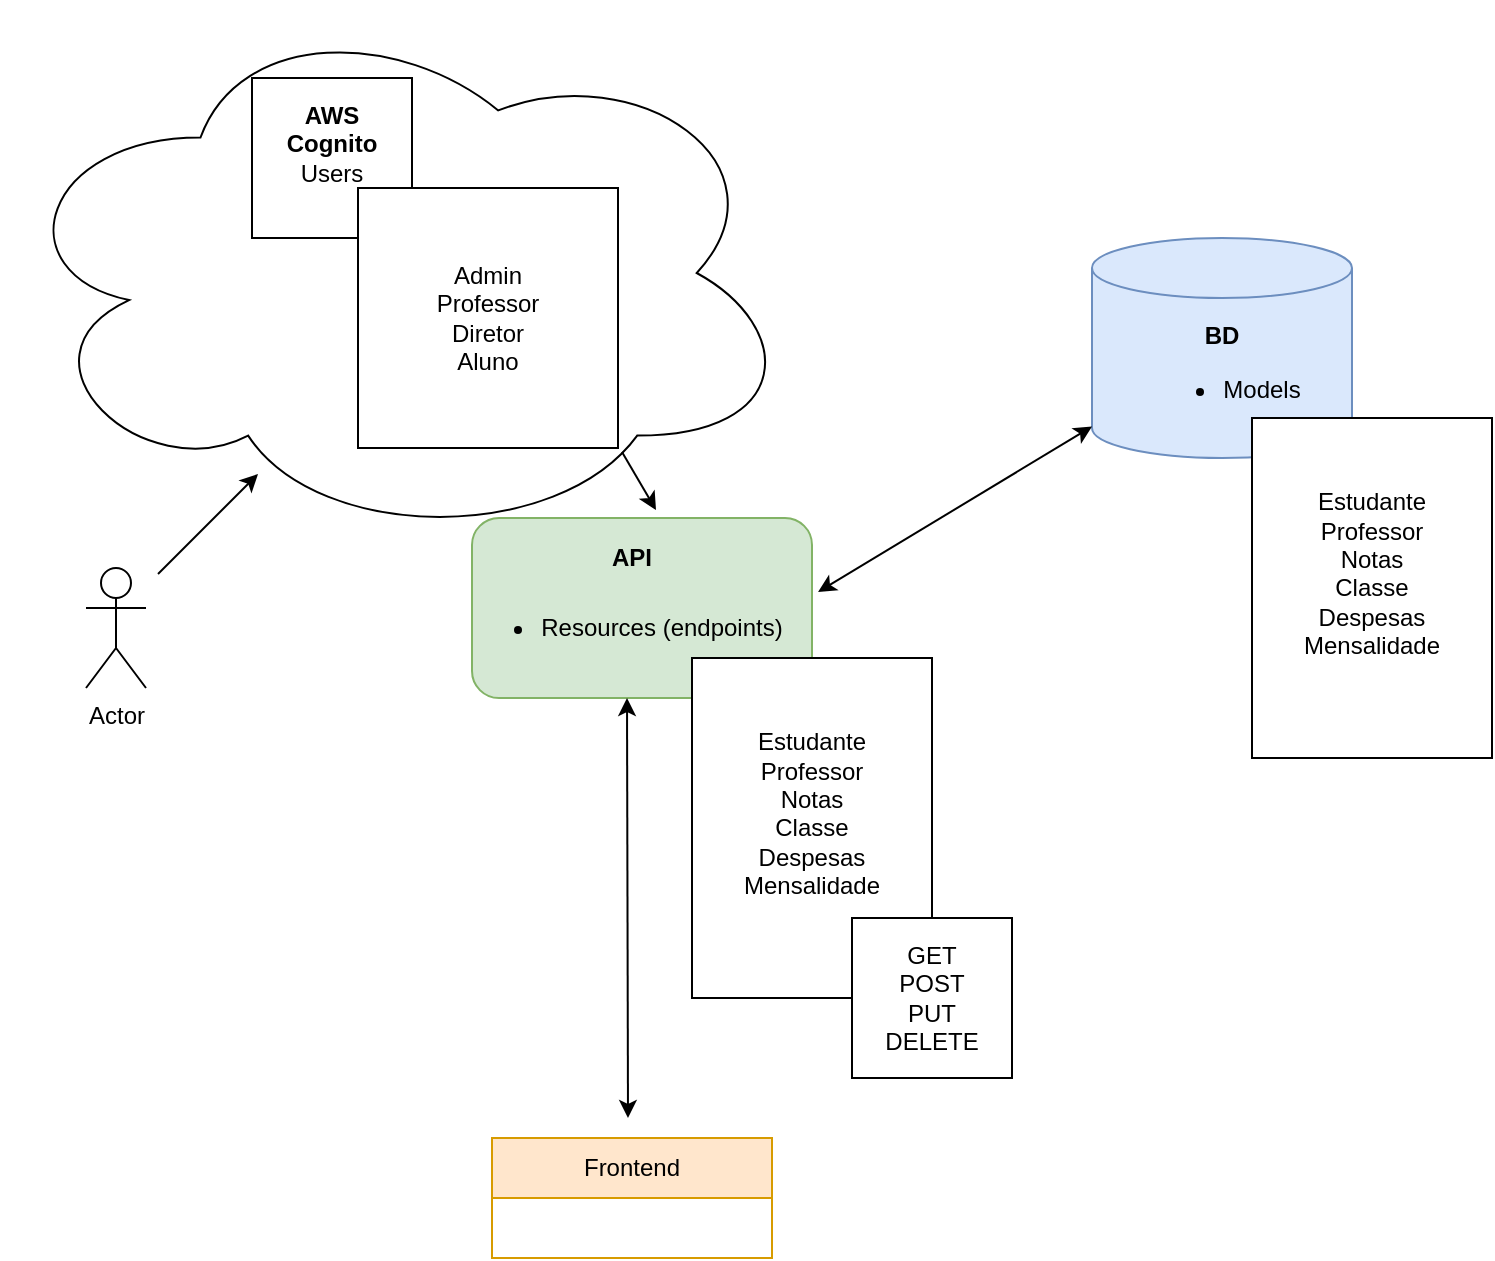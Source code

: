 <mxfile version="27.1.6" pages="3">
  <diagram name="Arquitetura" id="JeoCaA9r-80h3PxNQSR9">
    <mxGraphModel dx="2276" dy="743" grid="0" gridSize="10" guides="1" tooltips="1" connect="1" arrows="1" fold="1" page="1" pageScale="1" pageWidth="850" pageHeight="1100" math="0" shadow="0">
      <root>
        <mxCell id="0" />
        <mxCell id="1" parent="0" />
        <mxCell id="yAPPyot4FVgLAs6YF_So-1" value="" style="ellipse;shape=cloud;whiteSpace=wrap;html=1;" vertex="1" parent="1">
          <mxGeometry x="-25" y="2" width="397" height="271" as="geometry" />
        </mxCell>
        <mxCell id="15ZaVF8WQiYhcf3nM35N-5" value="" style="rounded=1;whiteSpace=wrap;html=1;fillColor=#d5e8d4;strokeColor=#82b366;" parent="1" vertex="1">
          <mxGeometry x="210" y="260" width="170" height="90" as="geometry" />
        </mxCell>
        <mxCell id="15ZaVF8WQiYhcf3nM35N-6" value="&lt;b&gt;API&lt;/b&gt;" style="text;html=1;align=center;verticalAlign=middle;whiteSpace=wrap;rounded=0;" parent="1" vertex="1">
          <mxGeometry x="210" y="260" width="160" height="40" as="geometry" />
        </mxCell>
        <mxCell id="15ZaVF8WQiYhcf3nM35N-7" value="&lt;ul&gt;&lt;li&gt;Resources (endpoints)&lt;/li&gt;&lt;/ul&gt;" style="text;html=1;align=center;verticalAlign=middle;whiteSpace=wrap;rounded=0;" parent="1" vertex="1">
          <mxGeometry x="190" y="290" width="190" height="50" as="geometry" />
        </mxCell>
        <mxCell id="15ZaVF8WQiYhcf3nM35N-10" value="&lt;b&gt;BD&lt;/b&gt;&lt;div&gt;&lt;ul&gt;&lt;li&gt;Models&lt;/li&gt;&lt;/ul&gt;&lt;/div&gt;" style="shape=cylinder3;whiteSpace=wrap;html=1;boundedLbl=1;backgroundOutline=1;size=15;fillColor=#dae8fc;strokeColor=#6c8ebf;" parent="1" vertex="1">
          <mxGeometry x="520" y="120" width="130" height="110" as="geometry" />
        </mxCell>
        <mxCell id="15ZaVF8WQiYhcf3nM35N-11" value="Estudante&lt;div&gt;Professor&lt;/div&gt;&lt;div&gt;Notas&lt;/div&gt;&lt;div&gt;Classe&lt;/div&gt;&lt;div&gt;Despesas&lt;/div&gt;&lt;div&gt;Mensalidade&lt;/div&gt;&lt;div&gt;&lt;br&gt;&lt;/div&gt;" style="rounded=0;whiteSpace=wrap;html=1;" parent="1" vertex="1">
          <mxGeometry x="320" y="330" width="120" height="170" as="geometry" />
        </mxCell>
        <mxCell id="15ZaVF8WQiYhcf3nM35N-12" value="Estudante&lt;div&gt;Professor&lt;/div&gt;&lt;div&gt;Notas&lt;/div&gt;&lt;div&gt;Classe&lt;/div&gt;&lt;div&gt;Despesas&lt;/div&gt;&lt;div&gt;Mensalidade&lt;/div&gt;&lt;div&gt;&lt;br&gt;&lt;/div&gt;" style="rounded=0;whiteSpace=wrap;html=1;" parent="1" vertex="1">
          <mxGeometry x="600" y="210" width="120" height="170" as="geometry" />
        </mxCell>
        <mxCell id="15ZaVF8WQiYhcf3nM35N-14" value="" style="endArrow=classic;startArrow=classic;html=1;rounded=0;exitX=1.016;exitY=0.14;exitDx=0;exitDy=0;exitPerimeter=0;" parent="1" source="15ZaVF8WQiYhcf3nM35N-7" target="15ZaVF8WQiYhcf3nM35N-10" edge="1">
          <mxGeometry width="50" height="50" relative="1" as="geometry">
            <mxPoint x="400" y="270" as="sourcePoint" />
            <mxPoint x="450" y="220" as="targetPoint" />
          </mxGeometry>
        </mxCell>
        <mxCell id="15ZaVF8WQiYhcf3nM35N-15" value="Frontend" style="swimlane;fontStyle=0;childLayout=stackLayout;horizontal=1;startSize=30;horizontalStack=0;resizeParent=1;resizeParentMax=0;resizeLast=0;collapsible=1;marginBottom=0;whiteSpace=wrap;html=1;fillColor=#ffe6cc;strokeColor=#d79b00;" parent="1" vertex="1">
          <mxGeometry x="220" y="570" width="140" height="60" as="geometry" />
        </mxCell>
        <mxCell id="15ZaVF8WQiYhcf3nM35N-19" value="" style="endArrow=classic;startArrow=classic;html=1;rounded=0;entryX=0.5;entryY=1;entryDx=0;entryDy=0;" parent="1" edge="1">
          <mxGeometry width="50" height="50" relative="1" as="geometry">
            <mxPoint x="288" y="560" as="sourcePoint" />
            <mxPoint x="287.5" y="350" as="targetPoint" />
          </mxGeometry>
        </mxCell>
        <mxCell id="gz6D6Tr_AKdB_GHaAVRU-2" value="GET&lt;div&gt;POST&lt;/div&gt;&lt;div&gt;PUT&lt;/div&gt;&lt;div&gt;DELETE&lt;/div&gt;" style="whiteSpace=wrap;html=1;aspect=fixed;" parent="1" vertex="1">
          <mxGeometry x="400" y="460" width="80" height="80" as="geometry" />
        </mxCell>
        <mxCell id="S4lwW4Yn-llcYx4S-sCL-1" value="&lt;div&gt;&lt;b&gt;AWS&lt;/b&gt;&lt;/div&gt;&lt;div&gt;&lt;b&gt;Cognito&lt;/b&gt;&lt;/div&gt;Users&lt;div&gt;&lt;br&gt;&lt;/div&gt;" style="whiteSpace=wrap;html=1;aspect=fixed;" parent="1" vertex="1">
          <mxGeometry x="100" y="40" width="80" height="80" as="geometry" />
        </mxCell>
        <mxCell id="S4lwW4Yn-llcYx4S-sCL-2" value="Admin&lt;div&gt;Professor&lt;/div&gt;&lt;div&gt;Diretor&lt;/div&gt;&lt;div&gt;Aluno&lt;/div&gt;" style="whiteSpace=wrap;html=1;aspect=fixed;" parent="1" vertex="1">
          <mxGeometry x="153" y="95" width="130" height="130" as="geometry" />
        </mxCell>
        <mxCell id="yAPPyot4FVgLAs6YF_So-2" value="Actor" style="shape=umlActor;verticalLabelPosition=bottom;verticalAlign=top;html=1;outlineConnect=0;" vertex="1" parent="1">
          <mxGeometry x="17" y="285" width="30" height="60" as="geometry" />
        </mxCell>
        <mxCell id="yAPPyot4FVgLAs6YF_So-4" value="" style="endArrow=classic;html=1;rounded=0;" edge="1" parent="1">
          <mxGeometry width="50" height="50" relative="1" as="geometry">
            <mxPoint x="53" y="288" as="sourcePoint" />
            <mxPoint x="103" y="238" as="targetPoint" />
          </mxGeometry>
        </mxCell>
        <mxCell id="yAPPyot4FVgLAs6YF_So-6" value="" style="endArrow=classic;html=1;rounded=0;entryX=0.575;entryY=-0.1;entryDx=0;entryDy=0;entryPerimeter=0;" edge="1" parent="1" target="15ZaVF8WQiYhcf3nM35N-6">
          <mxGeometry width="50" height="50" relative="1" as="geometry">
            <mxPoint x="285.001" y="227.002" as="sourcePoint" />
            <mxPoint x="351.542" y="251" as="targetPoint" />
          </mxGeometry>
        </mxCell>
      </root>
    </mxGraphModel>
  </diagram>
  <diagram id="_6yVRjhDnoGc5YC_l_P2" name="Tecnologia">
    <mxGraphModel dx="1426" dy="743" grid="0" gridSize="10" guides="1" tooltips="1" connect="1" arrows="1" fold="1" page="1" pageScale="1" pageWidth="850" pageHeight="1100" math="0" shadow="0">
      <root>
        <mxCell id="0" />
        <mxCell id="1" parent="0" />
        <mxCell id="d1g-8U-fYo1eyLPwnb_f-15" value="" style="rounded=0;whiteSpace=wrap;html=1;" parent="1" vertex="1">
          <mxGeometry x="40" y="30" width="770" height="330" as="geometry" />
        </mxCell>
        <mxCell id="yY2VOzWgCkhuwnx7pPcz-1" value="BD&amp;nbsp;" style="shape=cube;whiteSpace=wrap;html=1;boundedLbl=1;backgroundOutline=1;darkOpacity=0.05;darkOpacity2=0.1;fillColor=#dae8fc;strokeColor=#6c8ebf;" parent="1" vertex="1">
          <mxGeometry x="190" y="70" width="120" height="80" as="geometry" />
        </mxCell>
        <mxCell id="yY2VOzWgCkhuwnx7pPcz-2" value="Adminer" style="shape=cube;whiteSpace=wrap;html=1;boundedLbl=1;backgroundOutline=1;darkOpacity=0.05;darkOpacity2=0.1;fillColor=#f8cecc;strokeColor=#b85450;" parent="1" vertex="1">
          <mxGeometry x="490" y="70" width="120" height="80" as="geometry" />
        </mxCell>
        <mxCell id="yY2VOzWgCkhuwnx7pPcz-3" value="Frontend" style="shape=cube;whiteSpace=wrap;html=1;boundedLbl=1;backgroundOutline=1;darkOpacity=0.05;darkOpacity2=0.1;fillColor=#fff2cc;strokeColor=#d6b656;" parent="1" vertex="1">
          <mxGeometry x="340" y="70" width="120" height="80" as="geometry" />
        </mxCell>
        <mxCell id="yY2VOzWgCkhuwnx7pPcz-4" value="Timescale" style="shape=cube;whiteSpace=wrap;html=1;boundedLbl=1;backgroundOutline=1;darkOpacity=0.05;darkOpacity2=0.1;fillColor=#ffe6cc;strokeColor=#d79b00;" parent="1" vertex="1">
          <mxGeometry x="650" y="70" width="120" height="80" as="geometry" />
        </mxCell>
        <mxCell id="yY2VOzWgCkhuwnx7pPcz-6" value="API" style="shape=cube;whiteSpace=wrap;html=1;boundedLbl=1;backgroundOutline=1;darkOpacity=0.05;darkOpacity2=0.1;fillColor=#d5e8d4;strokeColor=#82b366;" parent="1" vertex="1">
          <mxGeometry x="50" y="70" width="120" height="80" as="geometry" />
        </mxCell>
        <mxCell id="d1g-8U-fYo1eyLPwnb_f-1" value="Python" style="rounded=1;whiteSpace=wrap;html=1;" parent="1" vertex="1">
          <mxGeometry x="100" y="140" width="100" height="30" as="geometry" />
        </mxCell>
        <mxCell id="d1g-8U-fYo1eyLPwnb_f-2" value="Postgres" style="rounded=1;whiteSpace=wrap;html=1;" parent="1" vertex="1">
          <mxGeometry x="240" y="140" width="100" height="30" as="geometry" />
        </mxCell>
        <mxCell id="d1g-8U-fYo1eyLPwnb_f-3" value="?" style="rounded=1;whiteSpace=wrap;html=1;" parent="1" vertex="1">
          <mxGeometry x="400" y="140" width="100" height="30" as="geometry" />
        </mxCell>
        <mxCell id="d1g-8U-fYo1eyLPwnb_f-4" value="Dockerfile" style="whiteSpace=wrap;html=1;aspect=fixed;" parent="1" vertex="1">
          <mxGeometry x="80" y="230" width="80" height="80" as="geometry" />
        </mxCell>
        <mxCell id="d1g-8U-fYo1eyLPwnb_f-5" value="Dockerfile" style="whiteSpace=wrap;html=1;aspect=fixed;" parent="1" vertex="1">
          <mxGeometry x="680" y="230" width="80" height="80" as="geometry" />
        </mxCell>
        <mxCell id="d1g-8U-fYo1eyLPwnb_f-6" value="Dockerfile.&lt;div&gt;postgres&lt;/div&gt;" style="whiteSpace=wrap;html=1;aspect=fixed;" parent="1" vertex="1">
          <mxGeometry x="240" y="230" width="80" height="80" as="geometry" />
        </mxCell>
        <mxCell id="d1g-8U-fYo1eyLPwnb_f-7" value="Dockerfile" style="whiteSpace=wrap;html=1;aspect=fixed;" parent="1" vertex="1">
          <mxGeometry x="400" y="230" width="80" height="80" as="geometry" />
        </mxCell>
        <mxCell id="d1g-8U-fYo1eyLPwnb_f-8" value="" style="endArrow=classic;html=1;rounded=0;entryX=0.5;entryY=0;entryDx=0;entryDy=0;exitX=0.19;exitY=0.967;exitDx=0;exitDy=0;exitPerimeter=0;" parent="1" source="d1g-8U-fYo1eyLPwnb_f-1" target="d1g-8U-fYo1eyLPwnb_f-4" edge="1">
          <mxGeometry width="50" height="50" relative="1" as="geometry">
            <mxPoint x="90" y="180" as="sourcePoint" />
            <mxPoint x="135" y="150" as="targetPoint" />
          </mxGeometry>
        </mxCell>
        <mxCell id="d1g-8U-fYo1eyLPwnb_f-9" value="" style="endArrow=classic;html=1;rounded=0;entryX=0.5;entryY=0;entryDx=0;entryDy=0;exitX=0.19;exitY=0.967;exitDx=0;exitDy=0;exitPerimeter=0;" parent="1" target="d1g-8U-fYo1eyLPwnb_f-5" edge="1">
          <mxGeometry width="50" height="50" relative="1" as="geometry">
            <mxPoint x="719.5" y="150" as="sourcePoint" />
            <mxPoint x="720.5" y="211" as="targetPoint" />
          </mxGeometry>
        </mxCell>
        <mxCell id="d1g-8U-fYo1eyLPwnb_f-10" value="" style="endArrow=classic;html=1;rounded=0;entryX=0.5;entryY=0;entryDx=0;entryDy=0;exitX=0.19;exitY=0.967;exitDx=0;exitDy=0;exitPerimeter=0;" parent="1" edge="1">
          <mxGeometry width="50" height="50" relative="1" as="geometry">
            <mxPoint x="439.5" y="170" as="sourcePoint" />
            <mxPoint x="440.5" y="231" as="targetPoint" />
          </mxGeometry>
        </mxCell>
        <mxCell id="d1g-8U-fYo1eyLPwnb_f-11" value="" style="endArrow=classic;html=1;rounded=0;entryX=0.5;entryY=0;entryDx=0;entryDy=0;exitX=0.19;exitY=0.967;exitDx=0;exitDy=0;exitPerimeter=0;" parent="1" edge="1">
          <mxGeometry width="50" height="50" relative="1" as="geometry">
            <mxPoint x="279.5" y="170" as="sourcePoint" />
            <mxPoint x="280.5" y="231" as="targetPoint" />
          </mxGeometry>
        </mxCell>
        <mxCell id="d1g-8U-fYo1eyLPwnb_f-16" value="Requirements" style="rounded=1;whiteSpace=wrap;html=1;" parent="1" vertex="1">
          <mxGeometry x="110" y="290" width="90" height="30" as="geometry" />
        </mxCell>
        <mxCell id="d1g-8U-fYo1eyLPwnb_f-17" value="Requirements" style="rounded=1;whiteSpace=wrap;html=1;" parent="1" vertex="1">
          <mxGeometry x="440" y="290" width="90" height="30" as="geometry" />
        </mxCell>
        <mxCell id="y-F9UAM5kPfjd5I5bMuF-2" value="Docker compose yaml" style="text;html=1;align=center;verticalAlign=middle;whiteSpace=wrap;rounded=0;" parent="1" vertex="1">
          <mxGeometry y="30" width="300" height="30" as="geometry" />
        </mxCell>
        <mxCell id="y-F9UAM5kPfjd5I5bMuF-4" value="Makefile&amp;nbsp;" style="whiteSpace=wrap;html=1;aspect=fixed;" parent="1" vertex="1">
          <mxGeometry x="120" y="410" width="150" height="150" as="geometry" />
        </mxCell>
        <mxCell id="y-F9UAM5kPfjd5I5bMuF-7" value="" style="endArrow=classic;html=1;rounded=0;entryX=0.182;entryY=1;entryDx=0;entryDy=0;entryPerimeter=0;" parent="1" source="y-F9UAM5kPfjd5I5bMuF-4" target="d1g-8U-fYo1eyLPwnb_f-15" edge="1">
          <mxGeometry width="50" height="50" relative="1" as="geometry">
            <mxPoint x="160" y="610" as="sourcePoint" />
            <mxPoint x="210" y="560" as="targetPoint" />
          </mxGeometry>
        </mxCell>
        <mxCell id="y-F9UAM5kPfjd5I5bMuF-8" value="Doppler&lt;div&gt;Get Env var&lt;/div&gt;" style="ellipse;shape=cloud;whiteSpace=wrap;html=1;" parent="1" vertex="1">
          <mxGeometry x="365" y="400" width="240" height="130" as="geometry" />
        </mxCell>
        <mxCell id="y-F9UAM5kPfjd5I5bMuF-9" value="" style="endArrow=classic;html=1;rounded=0;exitX=0.16;exitY=0.55;exitDx=0;exitDy=0;exitPerimeter=0;" parent="1" source="y-F9UAM5kPfjd5I5bMuF-8" target="y-F9UAM5kPfjd5I5bMuF-4" edge="1">
          <mxGeometry width="50" height="50" relative="1" as="geometry">
            <mxPoint x="360" y="650" as="sourcePoint" />
            <mxPoint x="410" y="600" as="targetPoint" />
            <Array as="points">
              <mxPoint x="320" y="490" />
            </Array>
          </mxGeometry>
        </mxCell>
        <mxCell id="hdxLoZ0f_oi-p9FEh8f0-1" value="" style="shape=image;verticalLabelPosition=bottom;labelBackgroundColor=default;verticalAlign=top;aspect=fixed;imageAspect=0;image=https://bunnyacademy.b-cdn.net/what-is-docker.png;" vertex="1" parent="1">
          <mxGeometry x="210" y="12.93" width="69" height="57.07" as="geometry" />
        </mxCell>
        <mxCell id="hdxLoZ0f_oi-p9FEh8f0-2" value="" style="shape=image;verticalLabelPosition=bottom;labelBackgroundColor=default;verticalAlign=top;aspect=fixed;imageAspect=0;image=https://upload.wikimedia.org/wikipedia/commons/thumb/c/c3/Python-logo-notext.svg/640px-Python-logo-notext.svg.png;" vertex="1" parent="1">
          <mxGeometry x="77" y="149.48" width="47" height="51.63" as="geometry" />
        </mxCell>
        <mxCell id="hdxLoZ0f_oi-p9FEh8f0-3" value="" style="shape=image;verticalLabelPosition=bottom;labelBackgroundColor=default;verticalAlign=top;aspect=fixed;imageAspect=0;image=https://upload.wikimedia.org/wikipedia/commons/thumb/2/29/Postgresql_elephant.svg/1200px-Postgresql_elephant.svg.png;" vertex="1" parent="1">
          <mxGeometry x="215" y="150.59" width="49" height="50.52" as="geometry" />
        </mxCell>
        <mxCell id="hdxLoZ0f_oi-p9FEh8f0-6" value="" style="shape=image;verticalLabelPosition=bottom;labelBackgroundColor=default;verticalAlign=top;aspect=fixed;imageAspect=0;image=https://images.g2crowd.com/uploads/product/image/social_landscape/social_landscape_41721dffd24c20b3a126c8af1578f0f7/doppler-secrets-management-platform.jpg;clipPath=inset(18.35% 33.33% 18.35% 33.33%);" vertex="1" parent="1">
          <mxGeometry x="554.85" y="479.85" width="50.15" height="50.15" as="geometry" />
        </mxCell>
        <mxCell id="hdxLoZ0f_oi-p9FEh8f0-8" value="" style="shape=image;verticalLabelPosition=bottom;labelBackgroundColor=default;verticalAlign=top;aspect=fixed;imageAspect=0;image=https://pages.cs.wisc.edu/~almazroy/makefile.png;" vertex="1" parent="1">
          <mxGeometry x="227" y="512" width="78" height="76.18" as="geometry" />
        </mxCell>
      </root>
    </mxGraphModel>
  </diagram>
  <diagram id="6lpOfiS1-zt0a91DjQVK" name="Modelo de Dados">
    <mxGraphModel dx="1426" dy="743" grid="1" gridSize="10" guides="1" tooltips="1" connect="1" arrows="1" fold="1" page="1" pageScale="1" pageWidth="850" pageHeight="1100" math="0" shadow="0">
      <root>
        <mxCell id="0" />
        <mxCell id="1" parent="0" />
        <mxCell id="_afxj9w6u6K3qW4Hvf0Y-8" value="" style="group" vertex="1" connectable="0" parent="1">
          <mxGeometry x="530" y="40" width="140" height="220" as="geometry" />
        </mxCell>
        <mxCell id="_afxj9w6u6K3qW4Hvf0Y-4" value="" style="rounded=0;whiteSpace=wrap;html=1;" vertex="1" parent="_afxj9w6u6K3qW4Hvf0Y-8">
          <mxGeometry width="140" height="220" as="geometry" />
        </mxCell>
        <mxCell id="_afxj9w6u6K3qW4Hvf0Y-5" value="Estudante" style="text;html=1;align=center;verticalAlign=middle;whiteSpace=wrap;rounded=0;" vertex="1" parent="_afxj9w6u6K3qW4Hvf0Y-8">
          <mxGeometry x="10" y="10" width="60" height="30" as="geometry" />
        </mxCell>
        <mxCell id="_afxj9w6u6K3qW4Hvf0Y-7" value="id&lt;div&gt;class_id (FK)&lt;/div&gt;" style="text;html=1;align=center;verticalAlign=middle;whiteSpace=wrap;rounded=0;" vertex="1" parent="_afxj9w6u6K3qW4Hvf0Y-8">
          <mxGeometry x="10" y="50" width="110" height="30" as="geometry" />
        </mxCell>
        <mxCell id="_afxj9w6u6K3qW4Hvf0Y-9" value="" style="group" vertex="1" connectable="0" parent="1">
          <mxGeometry x="320" y="290" width="140" height="220" as="geometry" />
        </mxCell>
        <mxCell id="_afxj9w6u6K3qW4Hvf0Y-1" value="" style="rounded=0;whiteSpace=wrap;html=1;" vertex="1" parent="_afxj9w6u6K3qW4Hvf0Y-9">
          <mxGeometry width="140" height="220" as="geometry" />
        </mxCell>
        <mxCell id="_afxj9w6u6K3qW4Hvf0Y-2" value="Turma" style="text;html=1;align=center;verticalAlign=middle;whiteSpace=wrap;rounded=0;" vertex="1" parent="_afxj9w6u6K3qW4Hvf0Y-9">
          <mxGeometry x="20" y="10" width="60" height="30" as="geometry" />
        </mxCell>
        <mxCell id="_afxj9w6u6K3qW4Hvf0Y-6" value="id" style="text;html=1;align=center;verticalAlign=middle;whiteSpace=wrap;rounded=0;" vertex="1" parent="_afxj9w6u6K3qW4Hvf0Y-9">
          <mxGeometry x="10" y="50" width="60" height="30" as="geometry" />
        </mxCell>
        <mxCell id="_PnPqclefPxOo7-WqgRQ-1" value="" style="group" vertex="1" connectable="0" parent="1">
          <mxGeometry x="130" y="50" width="140" height="220" as="geometry" />
        </mxCell>
        <mxCell id="_PnPqclefPxOo7-WqgRQ-2" value="" style="rounded=0;whiteSpace=wrap;html=1;" vertex="1" parent="_PnPqclefPxOo7-WqgRQ-1">
          <mxGeometry width="140" height="220" as="geometry" />
        </mxCell>
        <mxCell id="_PnPqclefPxOo7-WqgRQ-3" value="Professor" style="text;html=1;align=center;verticalAlign=middle;whiteSpace=wrap;rounded=0;" vertex="1" parent="_PnPqclefPxOo7-WqgRQ-1">
          <mxGeometry x="10" y="10" width="60" height="30" as="geometry" />
        </mxCell>
        <mxCell id="_PnPqclefPxOo7-WqgRQ-4" value="id&lt;div&gt;class_id (FK)&lt;/div&gt;" style="text;html=1;align=center;verticalAlign=middle;whiteSpace=wrap;rounded=0;" vertex="1" parent="_PnPqclefPxOo7-WqgRQ-1">
          <mxGeometry x="10" y="50" width="110" height="30" as="geometry" />
        </mxCell>
        <mxCell id="_PnPqclefPxOo7-WqgRQ-5" value="" style="endArrow=classic;html=1;rounded=0;exitX=0.5;exitY=1;exitDx=0;exitDy=0;" edge="1" parent="1" source="_PnPqclefPxOo7-WqgRQ-2" target="_afxj9w6u6K3qW4Hvf0Y-1">
          <mxGeometry width="50" height="50" relative="1" as="geometry">
            <mxPoint x="450" y="410" as="sourcePoint" />
            <mxPoint x="500" y="360" as="targetPoint" />
          </mxGeometry>
        </mxCell>
        <mxCell id="_PnPqclefPxOo7-WqgRQ-6" value="" style="endArrow=classic;html=1;rounded=0;exitX=0.5;exitY=1;exitDx=0;exitDy=0;" edge="1" parent="1" source="_afxj9w6u6K3qW4Hvf0Y-4">
          <mxGeometry width="50" height="50" relative="1" as="geometry">
            <mxPoint x="450" y="410" as="sourcePoint" />
            <mxPoint x="460" y="350" as="targetPoint" />
          </mxGeometry>
        </mxCell>
        <mxCell id="_PnPqclefPxOo7-WqgRQ-9" value="" style="group" vertex="1" connectable="0" parent="1">
          <mxGeometry x="550" y="510" width="140" height="220" as="geometry" />
        </mxCell>
        <mxCell id="_PnPqclefPxOo7-WqgRQ-10" value="" style="rounded=0;whiteSpace=wrap;html=1;" vertex="1" parent="_PnPqclefPxOo7-WqgRQ-9">
          <mxGeometry width="140" height="220" as="geometry" />
        </mxCell>
        <mxCell id="_PnPqclefPxOo7-WqgRQ-11" value="Cadeira" style="text;html=1;align=center;verticalAlign=middle;whiteSpace=wrap;rounded=0;" vertex="1" parent="_PnPqclefPxOo7-WqgRQ-9">
          <mxGeometry x="10" y="10" width="60" height="30" as="geometry" />
        </mxCell>
        <mxCell id="_PnPqclefPxOo7-WqgRQ-12" value="id&lt;div&gt;class_id (FK)&lt;/div&gt;" style="text;html=1;align=center;verticalAlign=middle;whiteSpace=wrap;rounded=0;" vertex="1" parent="_PnPqclefPxOo7-WqgRQ-9">
          <mxGeometry x="10" y="50" width="110" height="30" as="geometry" />
        </mxCell>
        <mxCell id="_PnPqclefPxOo7-WqgRQ-13" value="" style="endArrow=classic;html=1;rounded=0;exitX=0.5;exitY=0;exitDx=0;exitDy=0;entryX=0.986;entryY=0.695;entryDx=0;entryDy=0;entryPerimeter=0;" edge="1" parent="1" source="_PnPqclefPxOo7-WqgRQ-10" target="_afxj9w6u6K3qW4Hvf0Y-1">
          <mxGeometry width="50" height="50" relative="1" as="geometry">
            <mxPoint x="450" y="410" as="sourcePoint" />
            <mxPoint x="500" y="360" as="targetPoint" />
          </mxGeometry>
        </mxCell>
      </root>
    </mxGraphModel>
  </diagram>
</mxfile>
